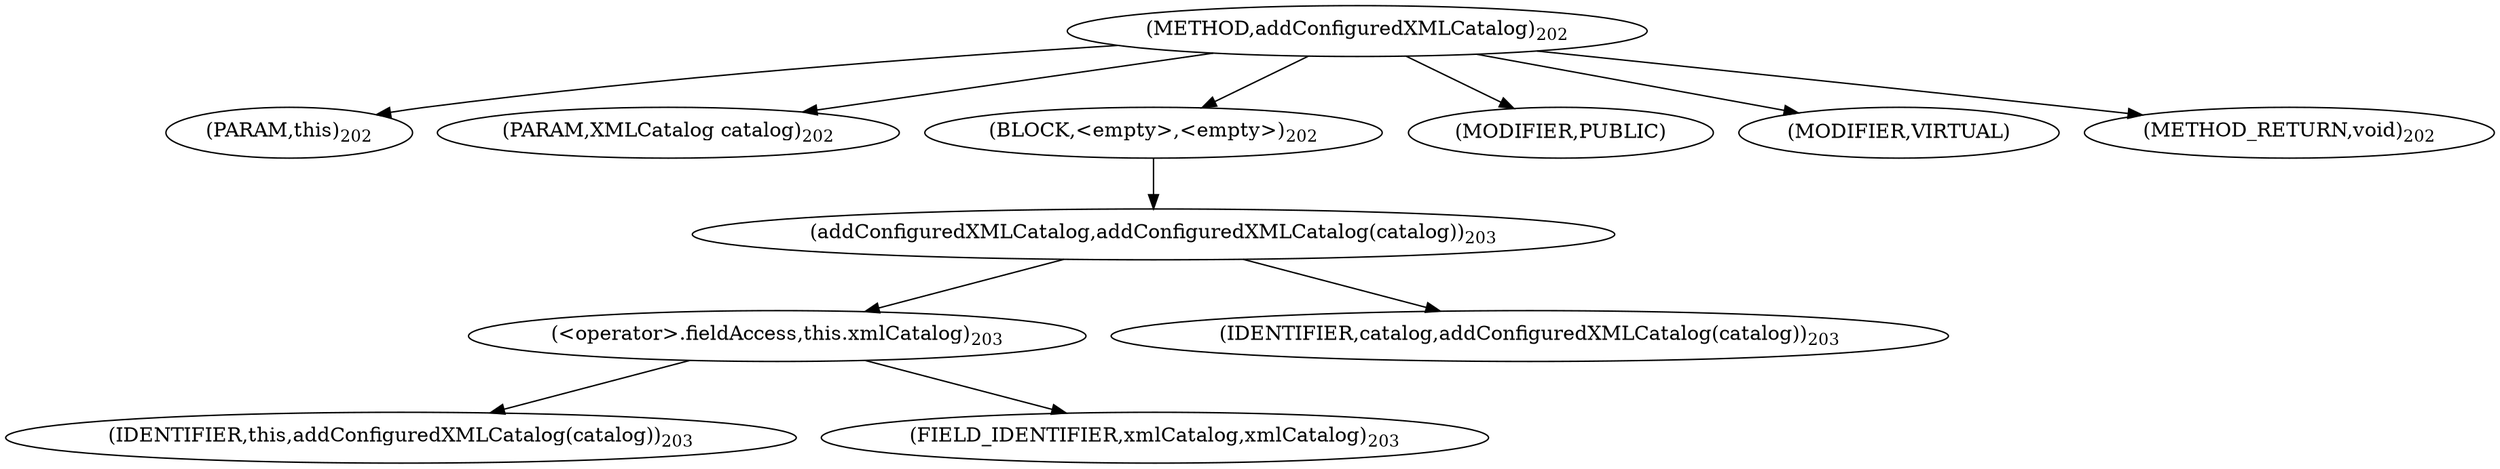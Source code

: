 digraph "addConfiguredXMLCatalog" {  
"313" [label = <(METHOD,addConfiguredXMLCatalog)<SUB>202</SUB>> ]
"314" [label = <(PARAM,this)<SUB>202</SUB>> ]
"315" [label = <(PARAM,XMLCatalog catalog)<SUB>202</SUB>> ]
"316" [label = <(BLOCK,&lt;empty&gt;,&lt;empty&gt;)<SUB>202</SUB>> ]
"317" [label = <(addConfiguredXMLCatalog,addConfiguredXMLCatalog(catalog))<SUB>203</SUB>> ]
"318" [label = <(&lt;operator&gt;.fieldAccess,this.xmlCatalog)<SUB>203</SUB>> ]
"319" [label = <(IDENTIFIER,this,addConfiguredXMLCatalog(catalog))<SUB>203</SUB>> ]
"320" [label = <(FIELD_IDENTIFIER,xmlCatalog,xmlCatalog)<SUB>203</SUB>> ]
"321" [label = <(IDENTIFIER,catalog,addConfiguredXMLCatalog(catalog))<SUB>203</SUB>> ]
"322" [label = <(MODIFIER,PUBLIC)> ]
"323" [label = <(MODIFIER,VIRTUAL)> ]
"324" [label = <(METHOD_RETURN,void)<SUB>202</SUB>> ]
  "313" -> "314" 
  "313" -> "315" 
  "313" -> "316" 
  "313" -> "322" 
  "313" -> "323" 
  "313" -> "324" 
  "316" -> "317" 
  "317" -> "318" 
  "317" -> "321" 
  "318" -> "319" 
  "318" -> "320" 
}
